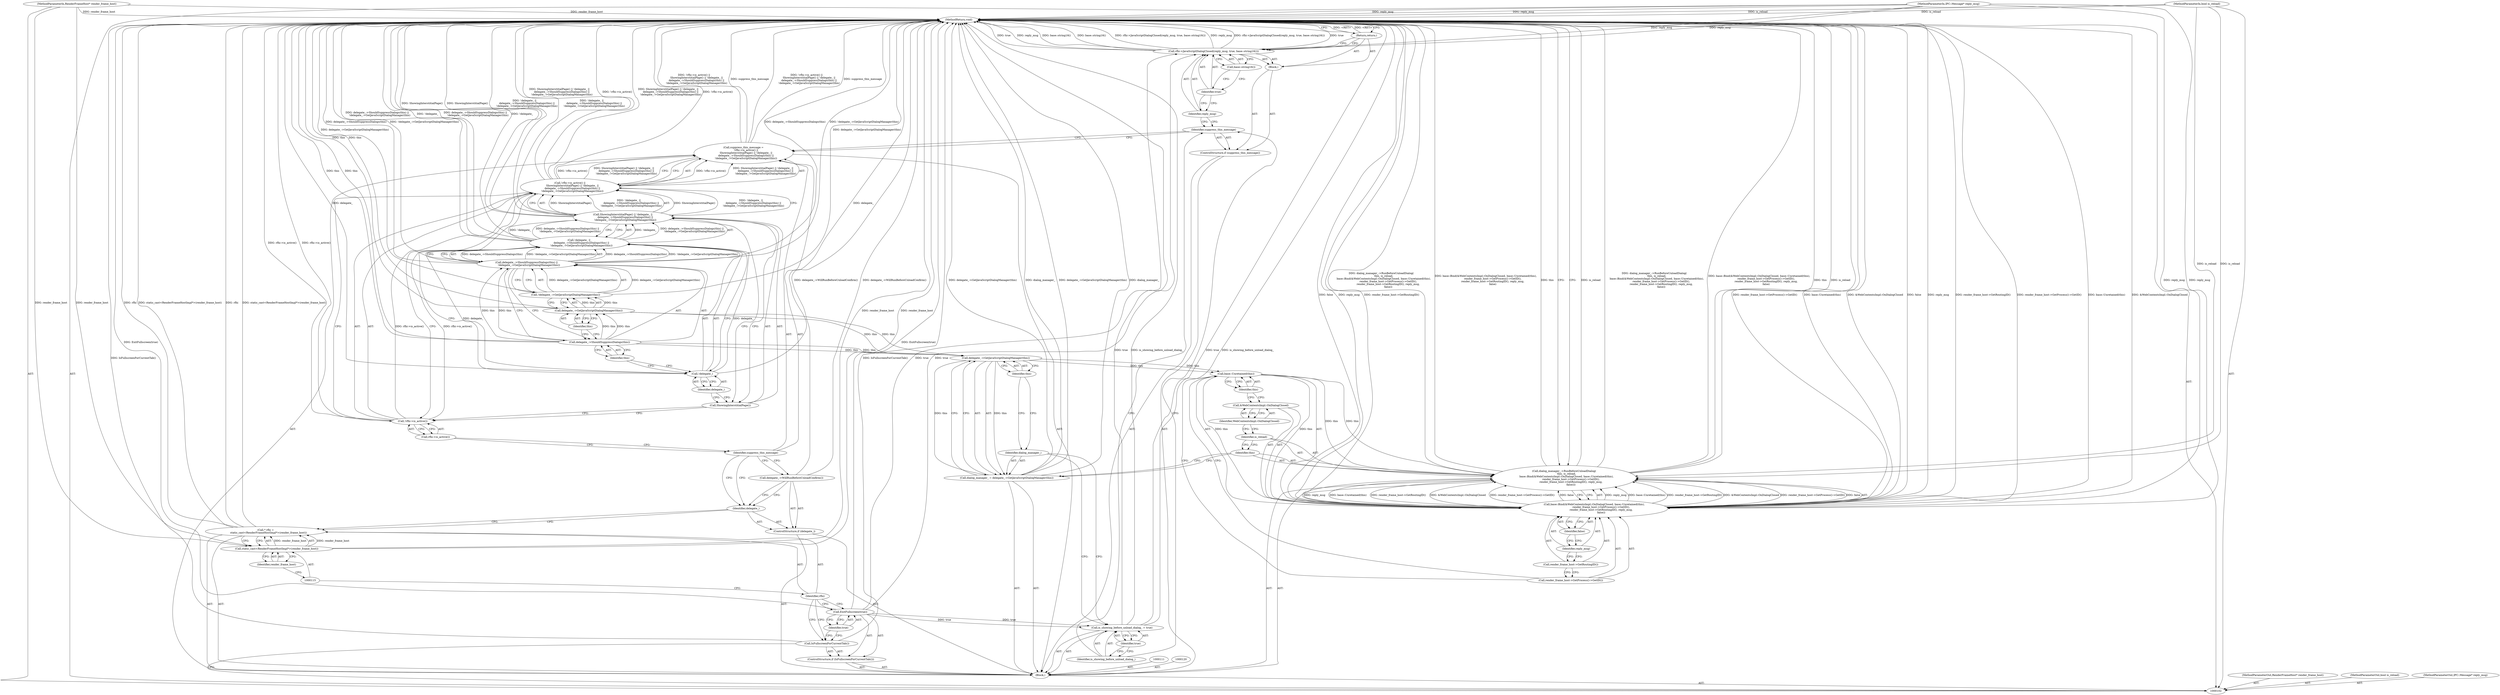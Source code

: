 digraph "0_Chrome_0720b02e4f303ea6b114d4ae9453e3a7ff55f8dc_1" {
"1000164" [label="(MethodReturn,void)"];
"1000112" [label="(Call,* rfhi =\n       static_cast<RenderFrameHostImpl*>(render_frame_host))"];
"1000113" [label="(Identifier,rfhi)"];
"1000116" [label="(Identifier,render_frame_host)"];
"1000114" [label="(Call,static_cast<RenderFrameHostImpl*>(render_frame_host))"];
"1000117" [label="(ControlStructure,if (delegate_))"];
"1000118" [label="(Identifier,delegate_)"];
"1000119" [label="(Call,delegate_->WillRunBeforeUnloadConfirm())"];
"1000121" [label="(Call,suppress_this_message =\n      !rfhi->is_active() ||\n      ShowingInterstitialPage() || !delegate_ ||\n      delegate_->ShouldSuppressDialogs(this) ||\n      !delegate_->GetJavaScriptDialogManager(this))"];
"1000122" [label="(Identifier,suppress_this_message)"];
"1000123" [label="(Call,!rfhi->is_active() ||\n      ShowingInterstitialPage() || !delegate_ ||\n      delegate_->ShouldSuppressDialogs(this) ||\n      !delegate_->GetJavaScriptDialogManager(this))"];
"1000124" [label="(Call,!rfhi->is_active())"];
"1000125" [label="(Call,rfhi->is_active())"];
"1000128" [label="(Call,!delegate_ ||\n      delegate_->ShouldSuppressDialogs(this) ||\n      !delegate_->GetJavaScriptDialogManager(this))"];
"1000129" [label="(Call,!delegate_)"];
"1000130" [label="(Identifier,delegate_)"];
"1000126" [label="(Call,ShowingInterstitialPage() || !delegate_ ||\n      delegate_->ShouldSuppressDialogs(this) ||\n      !delegate_->GetJavaScriptDialogManager(this))"];
"1000127" [label="(Call,ShowingInterstitialPage())"];
"1000133" [label="(Identifier,this)"];
"1000131" [label="(Call,delegate_->ShouldSuppressDialogs(this) ||\n      !delegate_->GetJavaScriptDialogManager(this))"];
"1000132" [label="(Call,delegate_->ShouldSuppressDialogs(this))"];
"1000136" [label="(Identifier,this)"];
"1000134" [label="(Call,!delegate_->GetJavaScriptDialogManager(this))"];
"1000135" [label="(Call,delegate_->GetJavaScriptDialogManager(this))"];
"1000103" [label="(MethodParameterIn,RenderFrameHost* render_frame_host)"];
"1000253" [label="(MethodParameterOut,RenderFrameHost* render_frame_host)"];
"1000137" [label="(ControlStructure,if (suppress_this_message))"];
"1000139" [label="(Block,)"];
"1000138" [label="(Identifier,suppress_this_message)"];
"1000141" [label="(Identifier,reply_msg)"];
"1000140" [label="(Call,rfhi->JavaScriptDialogClosed(reply_msg, true, base::string16()))"];
"1000142" [label="(Identifier,true)"];
"1000143" [label="(Call,base::string16())"];
"1000144" [label="(Return,return;)"];
"1000145" [label="(Call,is_showing_before_unload_dialog_ = true)"];
"1000146" [label="(Identifier,is_showing_before_unload_dialog_)"];
"1000147" [label="(Identifier,true)"];
"1000148" [label="(Call,dialog_manager_ = delegate_->GetJavaScriptDialogManager(this))"];
"1000149" [label="(Identifier,dialog_manager_)"];
"1000150" [label="(Call,delegate_->GetJavaScriptDialogManager(this))"];
"1000151" [label="(Identifier,this)"];
"1000152" [label="(Call,dialog_manager_->RunBeforeUnloadDialog(\n      this, is_reload,\n      base::Bind(&WebContentsImpl::OnDialogClosed, base::Unretained(this),\n                 render_frame_host->GetProcess()->GetID(),\n                 render_frame_host->GetRoutingID(), reply_msg,\n                 false)))"];
"1000154" [label="(Identifier,is_reload)"];
"1000153" [label="(Identifier,this)"];
"1000156" [label="(Call,&WebContentsImpl::OnDialogClosed)"];
"1000157" [label="(Identifier,WebContentsImpl::OnDialogClosed)"];
"1000158" [label="(Call,base::Unretained(this))"];
"1000155" [label="(Call,base::Bind(&WebContentsImpl::OnDialogClosed, base::Unretained(this),\n                 render_frame_host->GetProcess()->GetID(),\n                 render_frame_host->GetRoutingID(), reply_msg,\n                 false))"];
"1000159" [label="(Identifier,this)"];
"1000104" [label="(MethodParameterIn,bool is_reload)"];
"1000254" [label="(MethodParameterOut,bool is_reload)"];
"1000160" [label="(Call,render_frame_host->GetProcess()->GetID())"];
"1000161" [label="(Call,render_frame_host->GetRoutingID())"];
"1000162" [label="(Identifier,reply_msg)"];
"1000163" [label="(Identifier,false)"];
"1000106" [label="(Block,)"];
"1000105" [label="(MethodParameterIn,IPC::Message* reply_msg)"];
"1000255" [label="(MethodParameterOut,IPC::Message* reply_msg)"];
"1000107" [label="(ControlStructure,if (IsFullscreenForCurrentTab()))"];
"1000108" [label="(Call,IsFullscreenForCurrentTab())"];
"1000110" [label="(Identifier,true)"];
"1000109" [label="(Call,ExitFullscreen(true))"];
"1000164" -> "1000102"  [label="AST: "];
"1000164" -> "1000144"  [label="CFG: "];
"1000164" -> "1000152"  [label="CFG: "];
"1000144" -> "1000164"  [label="DDG: <RET>"];
"1000140" -> "1000164"  [label="DDG: true"];
"1000140" -> "1000164"  [label="DDG: reply_msg"];
"1000140" -> "1000164"  [label="DDG: rfhi->JavaScriptDialogClosed(reply_msg, true, base::string16())"];
"1000140" -> "1000164"  [label="DDG: base::string16()"];
"1000124" -> "1000164"  [label="DDG: rfhi->is_active()"];
"1000108" -> "1000164"  [label="DDG: IsFullscreenForCurrentTab()"];
"1000104" -> "1000164"  [label="DDG: is_reload"];
"1000105" -> "1000164"  [label="DDG: reply_msg"];
"1000152" -> "1000164"  [label="DDG: is_reload"];
"1000152" -> "1000164"  [label="DDG: dialog_manager_->RunBeforeUnloadDialog(\n      this, is_reload,\n      base::Bind(&WebContentsImpl::OnDialogClosed, base::Unretained(this),\n                 render_frame_host->GetProcess()->GetID(),\n                 render_frame_host->GetRoutingID(), reply_msg,\n                 false))"];
"1000152" -> "1000164"  [label="DDG: base::Bind(&WebContentsImpl::OnDialogClosed, base::Unretained(this),\n                 render_frame_host->GetProcess()->GetID(),\n                 render_frame_host->GetRoutingID(), reply_msg,\n                 false)"];
"1000152" -> "1000164"  [label="DDG: this"];
"1000148" -> "1000164"  [label="DDG: delegate_->GetJavaScriptDialogManager(this)"];
"1000148" -> "1000164"  [label="DDG: dialog_manager_"];
"1000119" -> "1000164"  [label="DDG: delegate_->WillRunBeforeUnloadConfirm()"];
"1000109" -> "1000164"  [label="DDG: ExitFullscreen(true)"];
"1000129" -> "1000164"  [label="DDG: delegate_"];
"1000123" -> "1000164"  [label="DDG: ShowingInterstitialPage() || !delegate_ ||\n      delegate_->ShouldSuppressDialogs(this) ||\n      !delegate_->GetJavaScriptDialogManager(this)"];
"1000123" -> "1000164"  [label="DDG: !rfhi->is_active()"];
"1000112" -> "1000164"  [label="DDG: static_cast<RenderFrameHostImpl*>(render_frame_host)"];
"1000112" -> "1000164"  [label="DDG: rfhi"];
"1000155" -> "1000164"  [label="DDG: render_frame_host->GetProcess()->GetID()"];
"1000155" -> "1000164"  [label="DDG: base::Unretained(this)"];
"1000155" -> "1000164"  [label="DDG: &WebContentsImpl::OnDialogClosed"];
"1000155" -> "1000164"  [label="DDG: false"];
"1000155" -> "1000164"  [label="DDG: reply_msg"];
"1000155" -> "1000164"  [label="DDG: render_frame_host->GetRoutingID()"];
"1000121" -> "1000164"  [label="DDG: !rfhi->is_active() ||\n      ShowingInterstitialPage() || !delegate_ ||\n      delegate_->ShouldSuppressDialogs(this) ||\n      !delegate_->GetJavaScriptDialogManager(this)"];
"1000121" -> "1000164"  [label="DDG: suppress_this_message"];
"1000131" -> "1000164"  [label="DDG: delegate_->ShouldSuppressDialogs(this)"];
"1000131" -> "1000164"  [label="DDG: !delegate_->GetJavaScriptDialogManager(this)"];
"1000128" -> "1000164"  [label="DDG: !delegate_"];
"1000128" -> "1000164"  [label="DDG: delegate_->ShouldSuppressDialogs(this) ||\n      !delegate_->GetJavaScriptDialogManager(this)"];
"1000103" -> "1000164"  [label="DDG: render_frame_host"];
"1000126" -> "1000164"  [label="DDG: ShowingInterstitialPage()"];
"1000126" -> "1000164"  [label="DDG: !delegate_ ||\n      delegate_->ShouldSuppressDialogs(this) ||\n      !delegate_->GetJavaScriptDialogManager(this)"];
"1000132" -> "1000164"  [label="DDG: this"];
"1000134" -> "1000164"  [label="DDG: delegate_->GetJavaScriptDialogManager(this)"];
"1000135" -> "1000164"  [label="DDG: this"];
"1000145" -> "1000164"  [label="DDG: is_showing_before_unload_dialog_"];
"1000145" -> "1000164"  [label="DDG: true"];
"1000114" -> "1000164"  [label="DDG: render_frame_host"];
"1000112" -> "1000106"  [label="AST: "];
"1000112" -> "1000114"  [label="CFG: "];
"1000113" -> "1000112"  [label="AST: "];
"1000114" -> "1000112"  [label="AST: "];
"1000118" -> "1000112"  [label="CFG: "];
"1000112" -> "1000164"  [label="DDG: static_cast<RenderFrameHostImpl*>(render_frame_host)"];
"1000112" -> "1000164"  [label="DDG: rfhi"];
"1000114" -> "1000112"  [label="DDG: render_frame_host"];
"1000113" -> "1000112"  [label="AST: "];
"1000113" -> "1000109"  [label="CFG: "];
"1000113" -> "1000108"  [label="CFG: "];
"1000115" -> "1000113"  [label="CFG: "];
"1000116" -> "1000114"  [label="AST: "];
"1000116" -> "1000115"  [label="CFG: "];
"1000114" -> "1000116"  [label="CFG: "];
"1000114" -> "1000112"  [label="AST: "];
"1000114" -> "1000116"  [label="CFG: "];
"1000115" -> "1000114"  [label="AST: "];
"1000116" -> "1000114"  [label="AST: "];
"1000112" -> "1000114"  [label="CFG: "];
"1000114" -> "1000164"  [label="DDG: render_frame_host"];
"1000114" -> "1000112"  [label="DDG: render_frame_host"];
"1000103" -> "1000114"  [label="DDG: render_frame_host"];
"1000117" -> "1000106"  [label="AST: "];
"1000118" -> "1000117"  [label="AST: "];
"1000119" -> "1000117"  [label="AST: "];
"1000118" -> "1000117"  [label="AST: "];
"1000118" -> "1000112"  [label="CFG: "];
"1000119" -> "1000118"  [label="CFG: "];
"1000122" -> "1000118"  [label="CFG: "];
"1000119" -> "1000117"  [label="AST: "];
"1000119" -> "1000118"  [label="CFG: "];
"1000122" -> "1000119"  [label="CFG: "];
"1000119" -> "1000164"  [label="DDG: delegate_->WillRunBeforeUnloadConfirm()"];
"1000121" -> "1000106"  [label="AST: "];
"1000121" -> "1000123"  [label="CFG: "];
"1000122" -> "1000121"  [label="AST: "];
"1000123" -> "1000121"  [label="AST: "];
"1000138" -> "1000121"  [label="CFG: "];
"1000121" -> "1000164"  [label="DDG: !rfhi->is_active() ||\n      ShowingInterstitialPage() || !delegate_ ||\n      delegate_->ShouldSuppressDialogs(this) ||\n      !delegate_->GetJavaScriptDialogManager(this)"];
"1000121" -> "1000164"  [label="DDG: suppress_this_message"];
"1000123" -> "1000121"  [label="DDG: !rfhi->is_active()"];
"1000123" -> "1000121"  [label="DDG: ShowingInterstitialPage() || !delegate_ ||\n      delegate_->ShouldSuppressDialogs(this) ||\n      !delegate_->GetJavaScriptDialogManager(this)"];
"1000122" -> "1000121"  [label="AST: "];
"1000122" -> "1000119"  [label="CFG: "];
"1000122" -> "1000118"  [label="CFG: "];
"1000125" -> "1000122"  [label="CFG: "];
"1000123" -> "1000121"  [label="AST: "];
"1000123" -> "1000124"  [label="CFG: "];
"1000123" -> "1000126"  [label="CFG: "];
"1000124" -> "1000123"  [label="AST: "];
"1000126" -> "1000123"  [label="AST: "];
"1000121" -> "1000123"  [label="CFG: "];
"1000123" -> "1000164"  [label="DDG: ShowingInterstitialPage() || !delegate_ ||\n      delegate_->ShouldSuppressDialogs(this) ||\n      !delegate_->GetJavaScriptDialogManager(this)"];
"1000123" -> "1000164"  [label="DDG: !rfhi->is_active()"];
"1000123" -> "1000121"  [label="DDG: !rfhi->is_active()"];
"1000123" -> "1000121"  [label="DDG: ShowingInterstitialPage() || !delegate_ ||\n      delegate_->ShouldSuppressDialogs(this) ||\n      !delegate_->GetJavaScriptDialogManager(this)"];
"1000124" -> "1000123"  [label="DDG: rfhi->is_active()"];
"1000126" -> "1000123"  [label="DDG: ShowingInterstitialPage()"];
"1000126" -> "1000123"  [label="DDG: !delegate_ ||\n      delegate_->ShouldSuppressDialogs(this) ||\n      !delegate_->GetJavaScriptDialogManager(this)"];
"1000124" -> "1000123"  [label="AST: "];
"1000124" -> "1000125"  [label="CFG: "];
"1000125" -> "1000124"  [label="AST: "];
"1000127" -> "1000124"  [label="CFG: "];
"1000123" -> "1000124"  [label="CFG: "];
"1000124" -> "1000164"  [label="DDG: rfhi->is_active()"];
"1000124" -> "1000123"  [label="DDG: rfhi->is_active()"];
"1000125" -> "1000124"  [label="AST: "];
"1000125" -> "1000122"  [label="CFG: "];
"1000124" -> "1000125"  [label="CFG: "];
"1000128" -> "1000126"  [label="AST: "];
"1000128" -> "1000129"  [label="CFG: "];
"1000128" -> "1000131"  [label="CFG: "];
"1000129" -> "1000128"  [label="AST: "];
"1000131" -> "1000128"  [label="AST: "];
"1000126" -> "1000128"  [label="CFG: "];
"1000128" -> "1000164"  [label="DDG: !delegate_"];
"1000128" -> "1000164"  [label="DDG: delegate_->ShouldSuppressDialogs(this) ||\n      !delegate_->GetJavaScriptDialogManager(this)"];
"1000128" -> "1000126"  [label="DDG: !delegate_"];
"1000128" -> "1000126"  [label="DDG: delegate_->ShouldSuppressDialogs(this) ||\n      !delegate_->GetJavaScriptDialogManager(this)"];
"1000129" -> "1000128"  [label="DDG: delegate_"];
"1000131" -> "1000128"  [label="DDG: delegate_->ShouldSuppressDialogs(this)"];
"1000131" -> "1000128"  [label="DDG: !delegate_->GetJavaScriptDialogManager(this)"];
"1000129" -> "1000128"  [label="AST: "];
"1000129" -> "1000130"  [label="CFG: "];
"1000130" -> "1000129"  [label="AST: "];
"1000133" -> "1000129"  [label="CFG: "];
"1000128" -> "1000129"  [label="CFG: "];
"1000129" -> "1000164"  [label="DDG: delegate_"];
"1000129" -> "1000128"  [label="DDG: delegate_"];
"1000130" -> "1000129"  [label="AST: "];
"1000130" -> "1000127"  [label="CFG: "];
"1000129" -> "1000130"  [label="CFG: "];
"1000126" -> "1000123"  [label="AST: "];
"1000126" -> "1000127"  [label="CFG: "];
"1000126" -> "1000128"  [label="CFG: "];
"1000127" -> "1000126"  [label="AST: "];
"1000128" -> "1000126"  [label="AST: "];
"1000123" -> "1000126"  [label="CFG: "];
"1000126" -> "1000164"  [label="DDG: ShowingInterstitialPage()"];
"1000126" -> "1000164"  [label="DDG: !delegate_ ||\n      delegate_->ShouldSuppressDialogs(this) ||\n      !delegate_->GetJavaScriptDialogManager(this)"];
"1000126" -> "1000123"  [label="DDG: ShowingInterstitialPage()"];
"1000126" -> "1000123"  [label="DDG: !delegate_ ||\n      delegate_->ShouldSuppressDialogs(this) ||\n      !delegate_->GetJavaScriptDialogManager(this)"];
"1000128" -> "1000126"  [label="DDG: !delegate_"];
"1000128" -> "1000126"  [label="DDG: delegate_->ShouldSuppressDialogs(this) ||\n      !delegate_->GetJavaScriptDialogManager(this)"];
"1000127" -> "1000126"  [label="AST: "];
"1000127" -> "1000124"  [label="CFG: "];
"1000130" -> "1000127"  [label="CFG: "];
"1000126" -> "1000127"  [label="CFG: "];
"1000133" -> "1000132"  [label="AST: "];
"1000133" -> "1000129"  [label="CFG: "];
"1000132" -> "1000133"  [label="CFG: "];
"1000131" -> "1000128"  [label="AST: "];
"1000131" -> "1000132"  [label="CFG: "];
"1000131" -> "1000134"  [label="CFG: "];
"1000132" -> "1000131"  [label="AST: "];
"1000134" -> "1000131"  [label="AST: "];
"1000128" -> "1000131"  [label="CFG: "];
"1000131" -> "1000164"  [label="DDG: delegate_->ShouldSuppressDialogs(this)"];
"1000131" -> "1000164"  [label="DDG: !delegate_->GetJavaScriptDialogManager(this)"];
"1000131" -> "1000128"  [label="DDG: delegate_->ShouldSuppressDialogs(this)"];
"1000131" -> "1000128"  [label="DDG: !delegate_->GetJavaScriptDialogManager(this)"];
"1000132" -> "1000131"  [label="DDG: this"];
"1000134" -> "1000131"  [label="DDG: delegate_->GetJavaScriptDialogManager(this)"];
"1000132" -> "1000131"  [label="AST: "];
"1000132" -> "1000133"  [label="CFG: "];
"1000133" -> "1000132"  [label="AST: "];
"1000136" -> "1000132"  [label="CFG: "];
"1000131" -> "1000132"  [label="CFG: "];
"1000132" -> "1000164"  [label="DDG: this"];
"1000132" -> "1000131"  [label="DDG: this"];
"1000132" -> "1000135"  [label="DDG: this"];
"1000132" -> "1000150"  [label="DDG: this"];
"1000136" -> "1000135"  [label="AST: "];
"1000136" -> "1000132"  [label="CFG: "];
"1000135" -> "1000136"  [label="CFG: "];
"1000134" -> "1000131"  [label="AST: "];
"1000134" -> "1000135"  [label="CFG: "];
"1000135" -> "1000134"  [label="AST: "];
"1000131" -> "1000134"  [label="CFG: "];
"1000134" -> "1000164"  [label="DDG: delegate_->GetJavaScriptDialogManager(this)"];
"1000134" -> "1000131"  [label="DDG: delegate_->GetJavaScriptDialogManager(this)"];
"1000135" -> "1000134"  [label="DDG: this"];
"1000135" -> "1000134"  [label="AST: "];
"1000135" -> "1000136"  [label="CFG: "];
"1000136" -> "1000135"  [label="AST: "];
"1000134" -> "1000135"  [label="CFG: "];
"1000135" -> "1000164"  [label="DDG: this"];
"1000135" -> "1000134"  [label="DDG: this"];
"1000132" -> "1000135"  [label="DDG: this"];
"1000135" -> "1000150"  [label="DDG: this"];
"1000103" -> "1000102"  [label="AST: "];
"1000103" -> "1000164"  [label="DDG: render_frame_host"];
"1000103" -> "1000114"  [label="DDG: render_frame_host"];
"1000253" -> "1000102"  [label="AST: "];
"1000137" -> "1000106"  [label="AST: "];
"1000138" -> "1000137"  [label="AST: "];
"1000139" -> "1000137"  [label="AST: "];
"1000139" -> "1000137"  [label="AST: "];
"1000140" -> "1000139"  [label="AST: "];
"1000144" -> "1000139"  [label="AST: "];
"1000138" -> "1000137"  [label="AST: "];
"1000138" -> "1000121"  [label="CFG: "];
"1000141" -> "1000138"  [label="CFG: "];
"1000146" -> "1000138"  [label="CFG: "];
"1000141" -> "1000140"  [label="AST: "];
"1000141" -> "1000138"  [label="CFG: "];
"1000142" -> "1000141"  [label="CFG: "];
"1000140" -> "1000139"  [label="AST: "];
"1000140" -> "1000143"  [label="CFG: "];
"1000141" -> "1000140"  [label="AST: "];
"1000142" -> "1000140"  [label="AST: "];
"1000143" -> "1000140"  [label="AST: "];
"1000144" -> "1000140"  [label="CFG: "];
"1000140" -> "1000164"  [label="DDG: true"];
"1000140" -> "1000164"  [label="DDG: reply_msg"];
"1000140" -> "1000164"  [label="DDG: rfhi->JavaScriptDialogClosed(reply_msg, true, base::string16())"];
"1000140" -> "1000164"  [label="DDG: base::string16()"];
"1000105" -> "1000140"  [label="DDG: reply_msg"];
"1000109" -> "1000140"  [label="DDG: true"];
"1000142" -> "1000140"  [label="AST: "];
"1000142" -> "1000141"  [label="CFG: "];
"1000143" -> "1000142"  [label="CFG: "];
"1000143" -> "1000140"  [label="AST: "];
"1000143" -> "1000142"  [label="CFG: "];
"1000140" -> "1000143"  [label="CFG: "];
"1000144" -> "1000139"  [label="AST: "];
"1000144" -> "1000140"  [label="CFG: "];
"1000164" -> "1000144"  [label="CFG: "];
"1000144" -> "1000164"  [label="DDG: <RET>"];
"1000145" -> "1000106"  [label="AST: "];
"1000145" -> "1000147"  [label="CFG: "];
"1000146" -> "1000145"  [label="AST: "];
"1000147" -> "1000145"  [label="AST: "];
"1000149" -> "1000145"  [label="CFG: "];
"1000145" -> "1000164"  [label="DDG: is_showing_before_unload_dialog_"];
"1000145" -> "1000164"  [label="DDG: true"];
"1000109" -> "1000145"  [label="DDG: true"];
"1000146" -> "1000145"  [label="AST: "];
"1000146" -> "1000138"  [label="CFG: "];
"1000147" -> "1000146"  [label="CFG: "];
"1000147" -> "1000145"  [label="AST: "];
"1000147" -> "1000146"  [label="CFG: "];
"1000145" -> "1000147"  [label="CFG: "];
"1000148" -> "1000106"  [label="AST: "];
"1000148" -> "1000150"  [label="CFG: "];
"1000149" -> "1000148"  [label="AST: "];
"1000150" -> "1000148"  [label="AST: "];
"1000153" -> "1000148"  [label="CFG: "];
"1000148" -> "1000164"  [label="DDG: delegate_->GetJavaScriptDialogManager(this)"];
"1000148" -> "1000164"  [label="DDG: dialog_manager_"];
"1000150" -> "1000148"  [label="DDG: this"];
"1000149" -> "1000148"  [label="AST: "];
"1000149" -> "1000145"  [label="CFG: "];
"1000151" -> "1000149"  [label="CFG: "];
"1000150" -> "1000148"  [label="AST: "];
"1000150" -> "1000151"  [label="CFG: "];
"1000151" -> "1000150"  [label="AST: "];
"1000148" -> "1000150"  [label="CFG: "];
"1000150" -> "1000148"  [label="DDG: this"];
"1000132" -> "1000150"  [label="DDG: this"];
"1000135" -> "1000150"  [label="DDG: this"];
"1000150" -> "1000158"  [label="DDG: this"];
"1000151" -> "1000150"  [label="AST: "];
"1000151" -> "1000149"  [label="CFG: "];
"1000150" -> "1000151"  [label="CFG: "];
"1000152" -> "1000106"  [label="AST: "];
"1000152" -> "1000155"  [label="CFG: "];
"1000153" -> "1000152"  [label="AST: "];
"1000154" -> "1000152"  [label="AST: "];
"1000155" -> "1000152"  [label="AST: "];
"1000164" -> "1000152"  [label="CFG: "];
"1000152" -> "1000164"  [label="DDG: is_reload"];
"1000152" -> "1000164"  [label="DDG: dialog_manager_->RunBeforeUnloadDialog(\n      this, is_reload,\n      base::Bind(&WebContentsImpl::OnDialogClosed, base::Unretained(this),\n                 render_frame_host->GetProcess()->GetID(),\n                 render_frame_host->GetRoutingID(), reply_msg,\n                 false))"];
"1000152" -> "1000164"  [label="DDG: base::Bind(&WebContentsImpl::OnDialogClosed, base::Unretained(this),\n                 render_frame_host->GetProcess()->GetID(),\n                 render_frame_host->GetRoutingID(), reply_msg,\n                 false)"];
"1000152" -> "1000164"  [label="DDG: this"];
"1000158" -> "1000152"  [label="DDG: this"];
"1000104" -> "1000152"  [label="DDG: is_reload"];
"1000155" -> "1000152"  [label="DDG: reply_msg"];
"1000155" -> "1000152"  [label="DDG: base::Unretained(this)"];
"1000155" -> "1000152"  [label="DDG: render_frame_host->GetRoutingID()"];
"1000155" -> "1000152"  [label="DDG: &WebContentsImpl::OnDialogClosed"];
"1000155" -> "1000152"  [label="DDG: render_frame_host->GetProcess()->GetID()"];
"1000155" -> "1000152"  [label="DDG: false"];
"1000154" -> "1000152"  [label="AST: "];
"1000154" -> "1000153"  [label="CFG: "];
"1000157" -> "1000154"  [label="CFG: "];
"1000153" -> "1000152"  [label="AST: "];
"1000153" -> "1000148"  [label="CFG: "];
"1000154" -> "1000153"  [label="CFG: "];
"1000156" -> "1000155"  [label="AST: "];
"1000156" -> "1000157"  [label="CFG: "];
"1000157" -> "1000156"  [label="AST: "];
"1000159" -> "1000156"  [label="CFG: "];
"1000157" -> "1000156"  [label="AST: "];
"1000157" -> "1000154"  [label="CFG: "];
"1000156" -> "1000157"  [label="CFG: "];
"1000158" -> "1000155"  [label="AST: "];
"1000158" -> "1000159"  [label="CFG: "];
"1000159" -> "1000158"  [label="AST: "];
"1000160" -> "1000158"  [label="CFG: "];
"1000158" -> "1000152"  [label="DDG: this"];
"1000158" -> "1000155"  [label="DDG: this"];
"1000150" -> "1000158"  [label="DDG: this"];
"1000155" -> "1000152"  [label="AST: "];
"1000155" -> "1000163"  [label="CFG: "];
"1000156" -> "1000155"  [label="AST: "];
"1000158" -> "1000155"  [label="AST: "];
"1000160" -> "1000155"  [label="AST: "];
"1000161" -> "1000155"  [label="AST: "];
"1000162" -> "1000155"  [label="AST: "];
"1000163" -> "1000155"  [label="AST: "];
"1000152" -> "1000155"  [label="CFG: "];
"1000155" -> "1000164"  [label="DDG: render_frame_host->GetProcess()->GetID()"];
"1000155" -> "1000164"  [label="DDG: base::Unretained(this)"];
"1000155" -> "1000164"  [label="DDG: &WebContentsImpl::OnDialogClosed"];
"1000155" -> "1000164"  [label="DDG: false"];
"1000155" -> "1000164"  [label="DDG: reply_msg"];
"1000155" -> "1000164"  [label="DDG: render_frame_host->GetRoutingID()"];
"1000155" -> "1000152"  [label="DDG: reply_msg"];
"1000155" -> "1000152"  [label="DDG: base::Unretained(this)"];
"1000155" -> "1000152"  [label="DDG: render_frame_host->GetRoutingID()"];
"1000155" -> "1000152"  [label="DDG: &WebContentsImpl::OnDialogClosed"];
"1000155" -> "1000152"  [label="DDG: render_frame_host->GetProcess()->GetID()"];
"1000155" -> "1000152"  [label="DDG: false"];
"1000158" -> "1000155"  [label="DDG: this"];
"1000105" -> "1000155"  [label="DDG: reply_msg"];
"1000159" -> "1000158"  [label="AST: "];
"1000159" -> "1000156"  [label="CFG: "];
"1000158" -> "1000159"  [label="CFG: "];
"1000104" -> "1000102"  [label="AST: "];
"1000104" -> "1000164"  [label="DDG: is_reload"];
"1000104" -> "1000152"  [label="DDG: is_reload"];
"1000254" -> "1000102"  [label="AST: "];
"1000160" -> "1000155"  [label="AST: "];
"1000160" -> "1000158"  [label="CFG: "];
"1000161" -> "1000160"  [label="CFG: "];
"1000161" -> "1000155"  [label="AST: "];
"1000161" -> "1000160"  [label="CFG: "];
"1000162" -> "1000161"  [label="CFG: "];
"1000162" -> "1000155"  [label="AST: "];
"1000162" -> "1000161"  [label="CFG: "];
"1000163" -> "1000162"  [label="CFG: "];
"1000163" -> "1000155"  [label="AST: "];
"1000163" -> "1000162"  [label="CFG: "];
"1000155" -> "1000163"  [label="CFG: "];
"1000106" -> "1000102"  [label="AST: "];
"1000107" -> "1000106"  [label="AST: "];
"1000111" -> "1000106"  [label="AST: "];
"1000112" -> "1000106"  [label="AST: "];
"1000117" -> "1000106"  [label="AST: "];
"1000120" -> "1000106"  [label="AST: "];
"1000121" -> "1000106"  [label="AST: "];
"1000137" -> "1000106"  [label="AST: "];
"1000145" -> "1000106"  [label="AST: "];
"1000148" -> "1000106"  [label="AST: "];
"1000152" -> "1000106"  [label="AST: "];
"1000105" -> "1000102"  [label="AST: "];
"1000105" -> "1000164"  [label="DDG: reply_msg"];
"1000105" -> "1000140"  [label="DDG: reply_msg"];
"1000105" -> "1000155"  [label="DDG: reply_msg"];
"1000255" -> "1000102"  [label="AST: "];
"1000107" -> "1000106"  [label="AST: "];
"1000108" -> "1000107"  [label="AST: "];
"1000109" -> "1000107"  [label="AST: "];
"1000108" -> "1000107"  [label="AST: "];
"1000108" -> "1000102"  [label="CFG: "];
"1000110" -> "1000108"  [label="CFG: "];
"1000113" -> "1000108"  [label="CFG: "];
"1000108" -> "1000164"  [label="DDG: IsFullscreenForCurrentTab()"];
"1000110" -> "1000109"  [label="AST: "];
"1000110" -> "1000108"  [label="CFG: "];
"1000109" -> "1000110"  [label="CFG: "];
"1000109" -> "1000107"  [label="AST: "];
"1000109" -> "1000110"  [label="CFG: "];
"1000110" -> "1000109"  [label="AST: "];
"1000113" -> "1000109"  [label="CFG: "];
"1000109" -> "1000164"  [label="DDG: ExitFullscreen(true)"];
"1000109" -> "1000140"  [label="DDG: true"];
"1000109" -> "1000145"  [label="DDG: true"];
}
